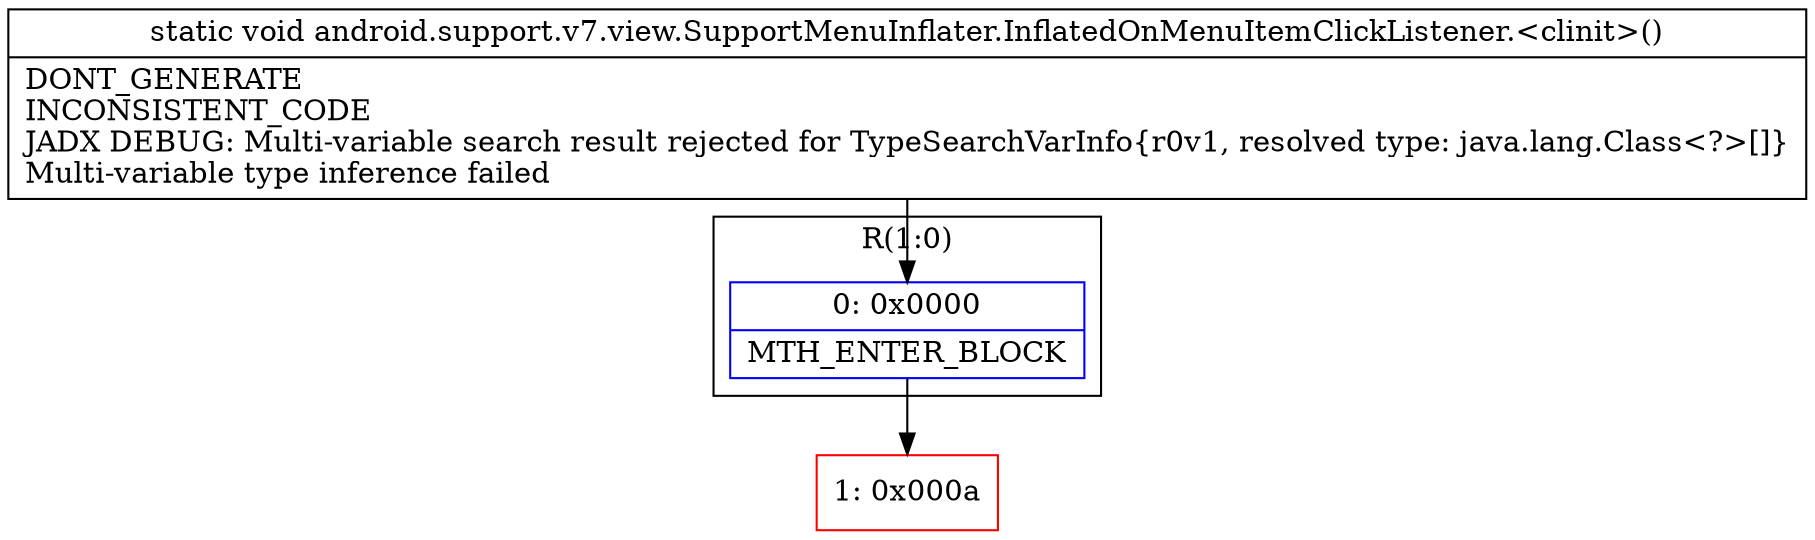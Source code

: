 digraph "CFG forandroid.support.v7.view.SupportMenuInflater.InflatedOnMenuItemClickListener.\<clinit\>()V" {
subgraph cluster_Region_1066432075 {
label = "R(1:0)";
node [shape=record,color=blue];
Node_0 [shape=record,label="{0\:\ 0x0000|MTH_ENTER_BLOCK\l}"];
}
Node_1 [shape=record,color=red,label="{1\:\ 0x000a}"];
MethodNode[shape=record,label="{static void android.support.v7.view.SupportMenuInflater.InflatedOnMenuItemClickListener.\<clinit\>()  | DONT_GENERATE\lINCONSISTENT_CODE\lJADX DEBUG: Multi\-variable search result rejected for TypeSearchVarInfo\{r0v1, resolved type: java.lang.Class\<?\>[]\}\lMulti\-variable type inference failed\l}"];
MethodNode -> Node_0;
Node_0 -> Node_1;
}

